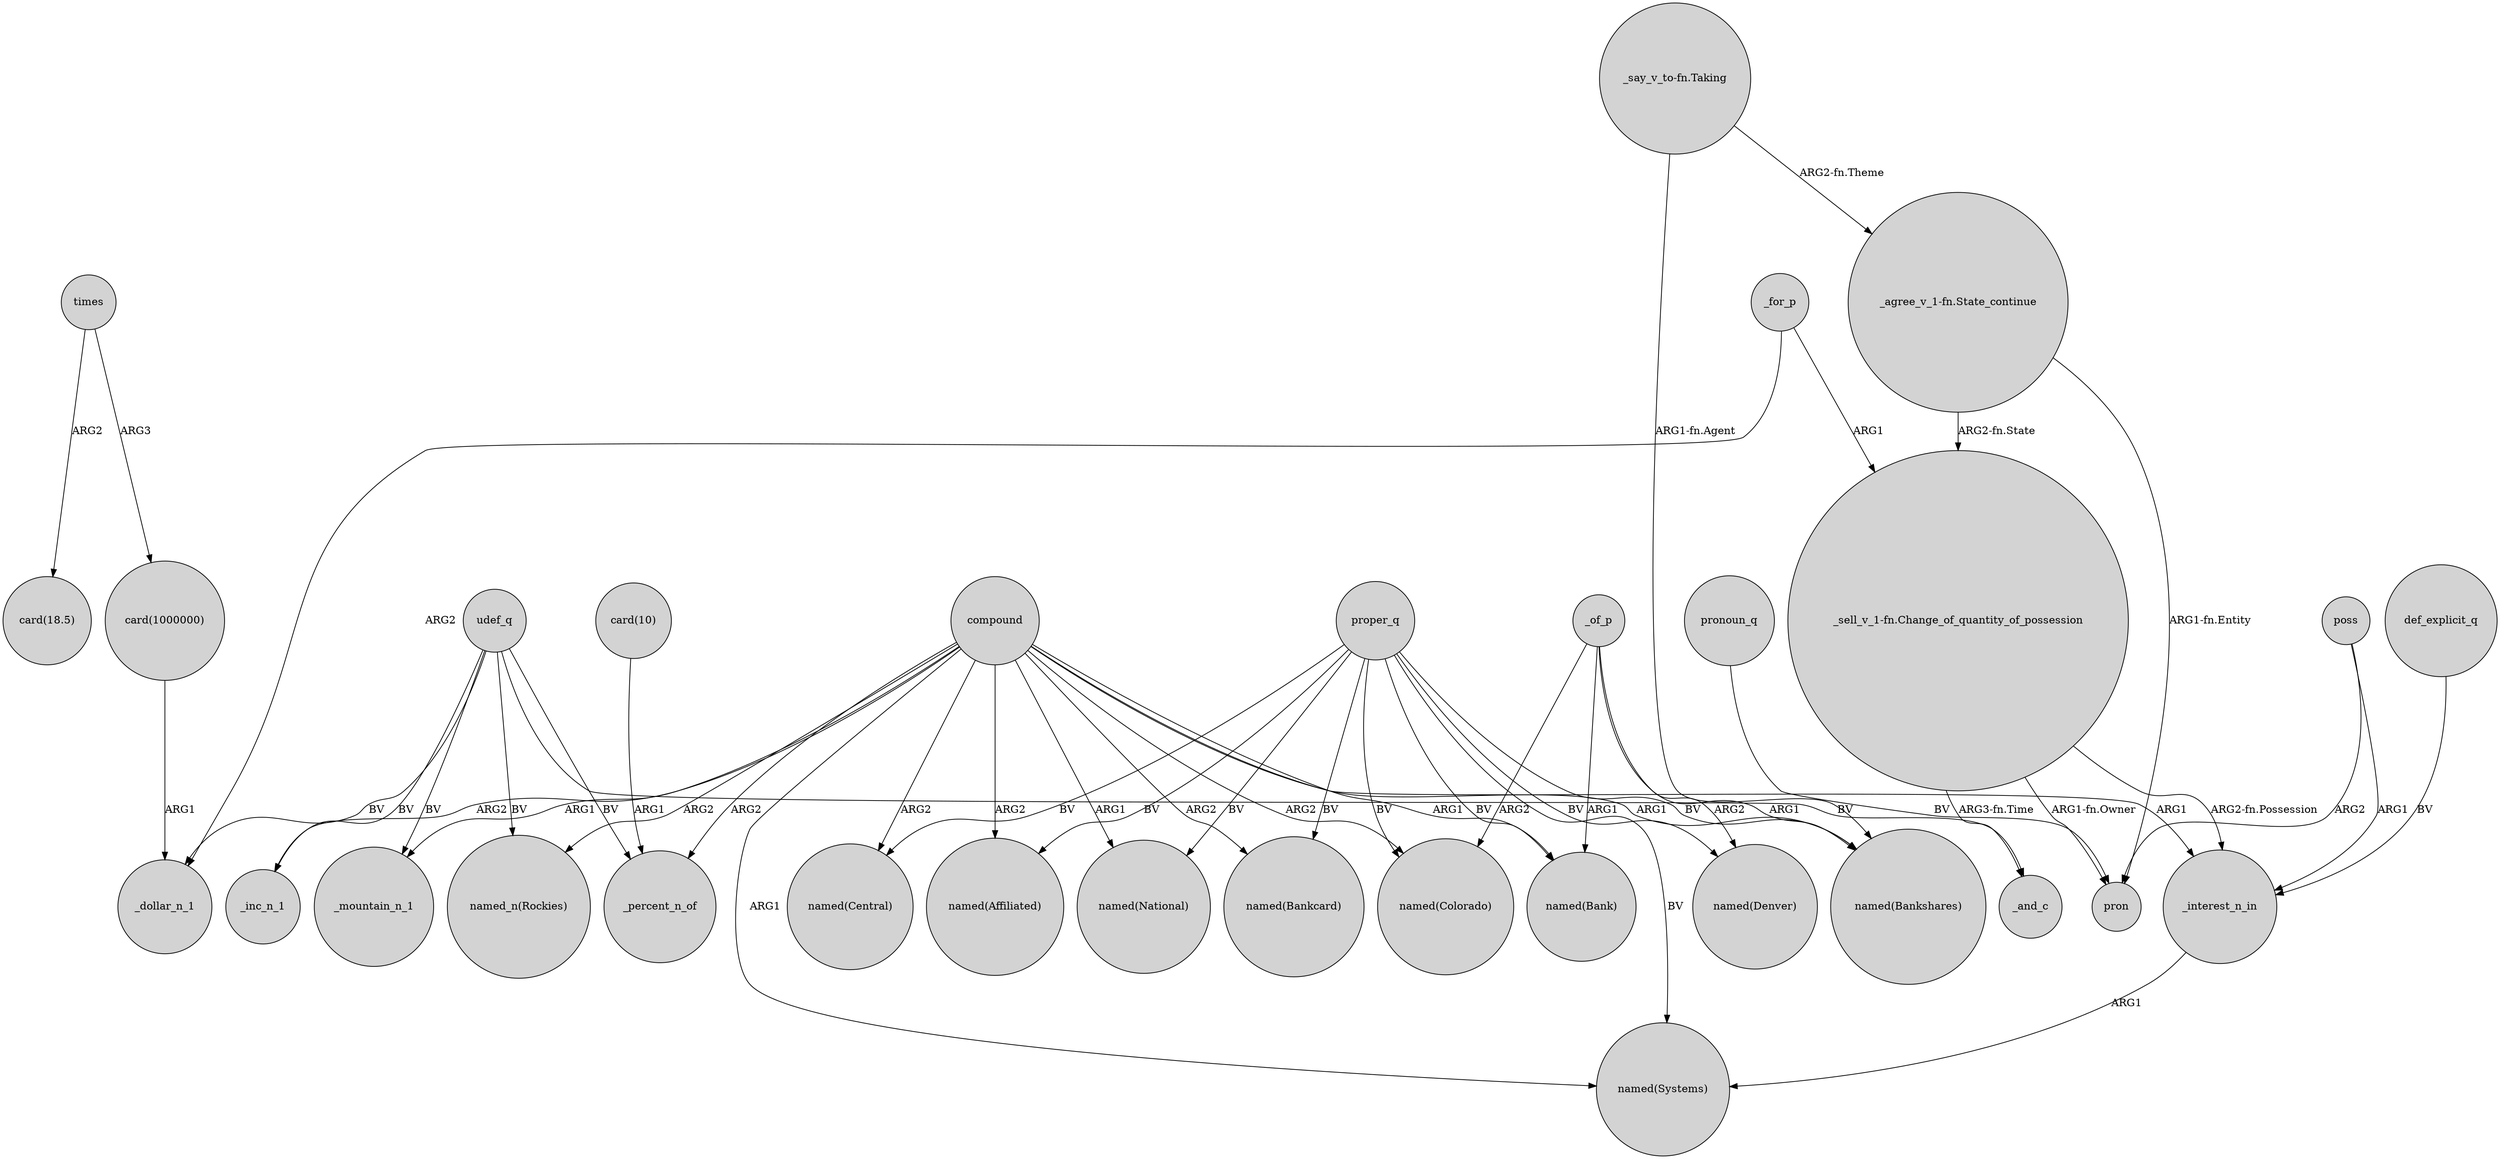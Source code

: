 digraph {
	node [shape=circle style=filled]
	times -> "card(18.5)" [label=ARG2]
	"_say_v_to-fn.Taking" -> "_agree_v_1-fn.State_continue" [label="ARG2-fn.Theme"]
	def_explicit_q -> _interest_n_in [label=BV]
	compound -> "named(Colorado)" [label=ARG2]
	_of_p -> "named(Bankshares)" [label=ARG1]
	compound -> _mountain_n_1 [label=ARG1]
	compound -> "named(Central)" [label=ARG2]
	times -> "card(1000000)" [label=ARG3]
	compound -> _interest_n_in [label=ARG1]
	proper_q -> "named(Affiliated)" [label=BV]
	compound -> "named(Bank)" [label=ARG1]
	udef_q -> _and_c [label=BV]
	_of_p -> "named(Bank)" [label=ARG1]
	compound -> "named(Affiliated)" [label=ARG2]
	pronoun_q -> pron [label=BV]
	udef_q -> _inc_n_1 [label=BV]
	compound -> "named(National)" [label=ARG1]
	poss -> pron [label=ARG2]
	compound -> _inc_n_1 [label=ARG2]
	poss -> _interest_n_in [label=ARG1]
	proper_q -> "named(Systems)" [label=BV]
	udef_q -> _percent_n_of [label=BV]
	_interest_n_in -> "named(Systems)" [label=ARG1]
	compound -> "named(Systems)" [label=ARG1]
	_for_p -> _dollar_n_1 [label=ARG2]
	"_sell_v_1-fn.Change_of_quantity_of_possession" -> pron [label="ARG1-fn.Owner"]
	compound -> _percent_n_of [label=ARG2]
	proper_q -> "named(Bankshares)" [label=BV]
	proper_q -> "named(Denver)" [label=BV]
	"card(10)" -> _percent_n_of [label=ARG1]
	udef_q -> _dollar_n_1 [label=BV]
	"card(1000000)" -> _dollar_n_1 [label=ARG1]
	"_sell_v_1-fn.Change_of_quantity_of_possession" -> _and_c [label="ARG3-fn.Time"]
	"_say_v_to-fn.Taking" -> "named(Bankshares)" [label="ARG1-fn.Agent"]
	compound -> "named(Bankcard)" [label=ARG2]
	"_agree_v_1-fn.State_continue" -> pron [label="ARG1-fn.Entity"]
	proper_q -> "named(Colorado)" [label=BV]
	udef_q -> _mountain_n_1 [label=BV]
	compound -> "named_n(Rockies)" [label=ARG2]
	_of_p -> "named(Denver)" [label=ARG2]
	proper_q -> "named(Central)" [label=BV]
	proper_q -> "named(National)" [label=BV]
	_for_p -> "_sell_v_1-fn.Change_of_quantity_of_possession" [label=ARG1]
	_of_p -> "named(Colorado)" [label=ARG2]
	proper_q -> "named(Bankcard)" [label=BV]
	"_agree_v_1-fn.State_continue" -> "_sell_v_1-fn.Change_of_quantity_of_possession" [label="ARG2-fn.State"]
	compound -> "named(Bankshares)" [label=ARG1]
	udef_q -> "named_n(Rockies)" [label=BV]
	"_sell_v_1-fn.Change_of_quantity_of_possession" -> _interest_n_in [label="ARG2-fn.Possession"]
	proper_q -> "named(Bank)" [label=BV]
}
